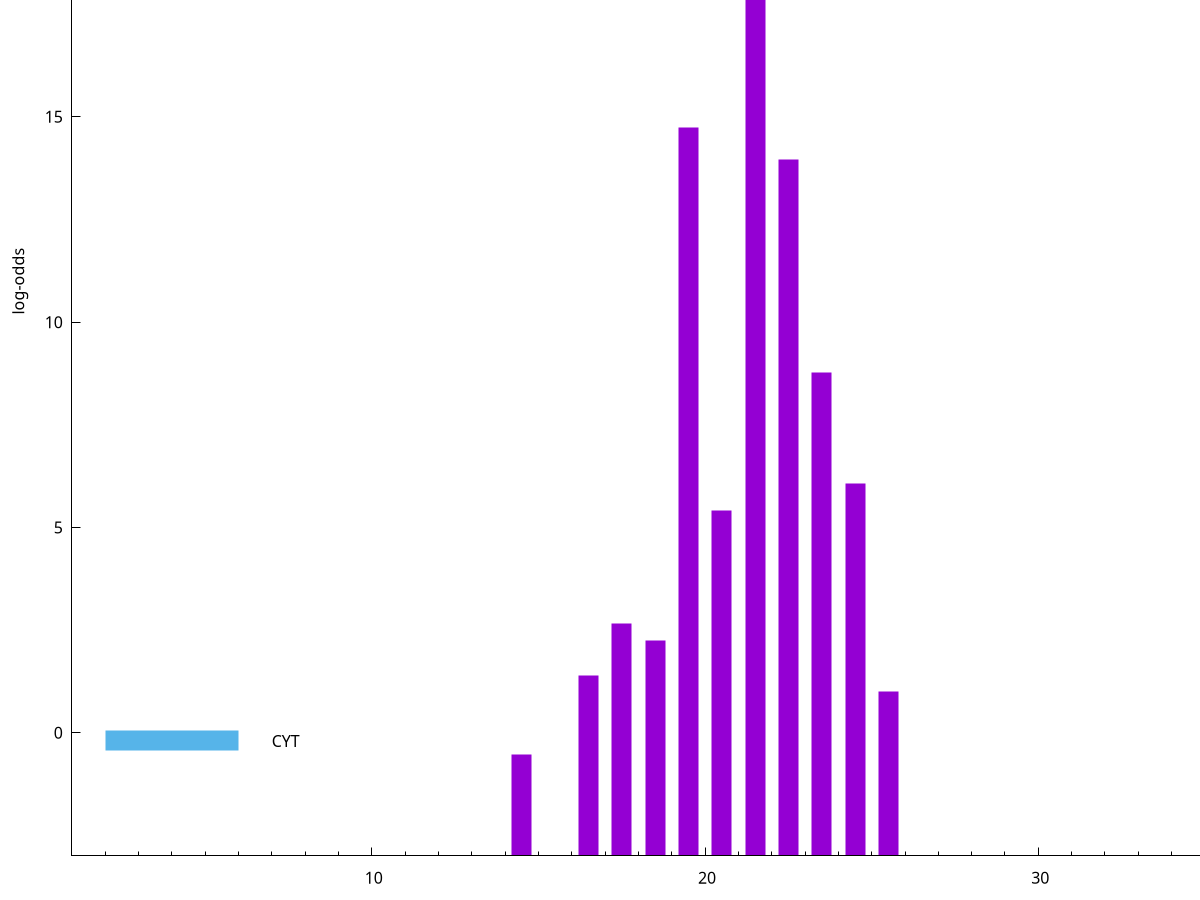 set title "LipoP predictions for SRR4017833.gff"
set size 2., 1.4
set xrange [1:70] 
set mxtics 10
set yrange [-3:25]
set y2range [0:28]
set ylabel "log-odds"
set term postscript eps color solid "Helvetica" 30
set output "SRR4017833.gff199.eps"
set arrow from 2,21.735 to 6,21.735 nohead lt 1 lw 20
set label "SpI" at 7,21.735
set arrow from 2,-0.200913 to 6,-0.200913 nohead lt 3 lw 20
set label "CYT" at 7,-0.200913
set arrow from 2,21.735 to 6,21.735 nohead lt 1 lw 20
set label "SpI" at 7,21.735
# NOTE: The scores below are the log-odds scores with the threshold
# NOTE: subtracted (a hack to make gnuplot make the histogram all
# NOTE: look nice).
plot "-" axes x1y2 title "" with impulses lt 1 lw 20
21.500000 24.716800
19.500000 17.730600
22.500000 16.963200
23.500000 11.781870
24.500000 9.079820
20.500000 8.420320
17.500000 5.662400
18.500000 5.238090
16.500000 4.392350
25.500000 4.014250
14.500000 2.474521
e
exit
